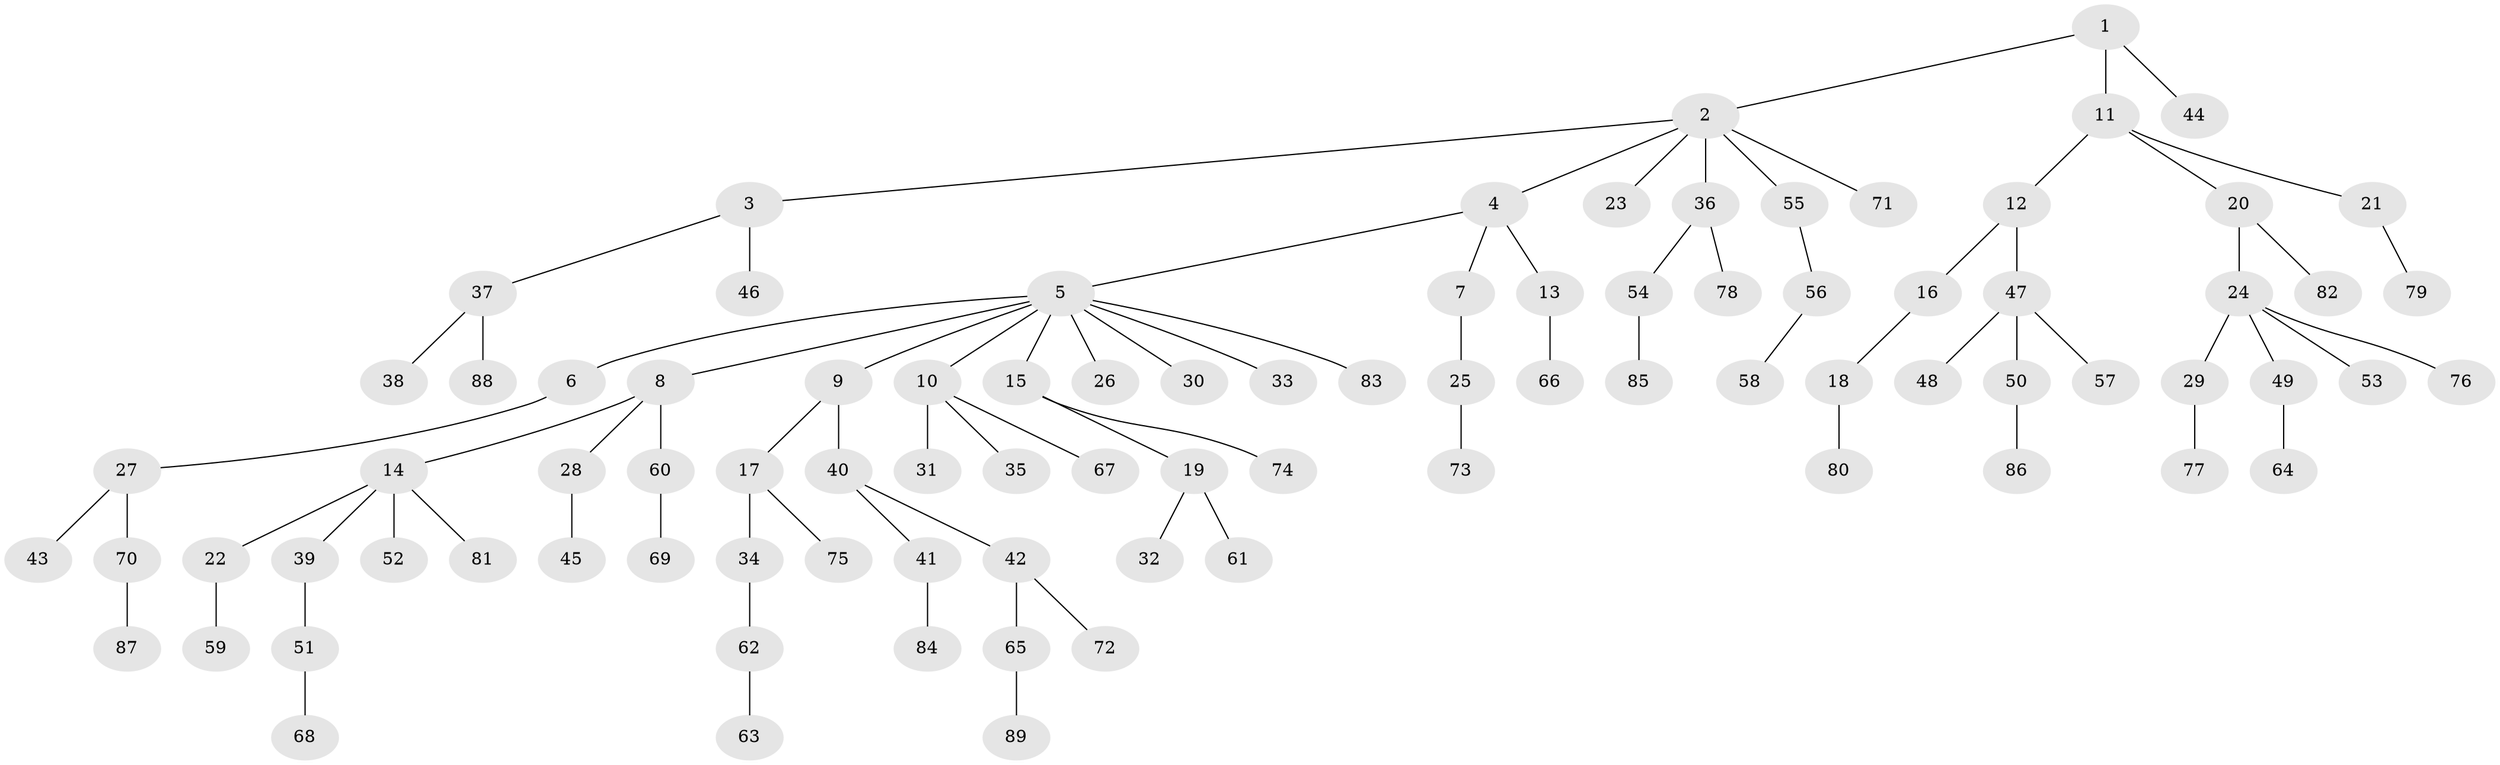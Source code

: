 // coarse degree distribution, {2: 0.2698412698412698, 6: 0.015873015873015872, 4: 0.07936507936507936, 9: 0.015873015873015872, 3: 0.12698412698412698, 1: 0.49206349206349204}
// Generated by graph-tools (version 1.1) at 2025/51/03/04/25 22:51:37]
// undirected, 89 vertices, 88 edges
graph export_dot {
  node [color=gray90,style=filled];
  1;
  2;
  3;
  4;
  5;
  6;
  7;
  8;
  9;
  10;
  11;
  12;
  13;
  14;
  15;
  16;
  17;
  18;
  19;
  20;
  21;
  22;
  23;
  24;
  25;
  26;
  27;
  28;
  29;
  30;
  31;
  32;
  33;
  34;
  35;
  36;
  37;
  38;
  39;
  40;
  41;
  42;
  43;
  44;
  45;
  46;
  47;
  48;
  49;
  50;
  51;
  52;
  53;
  54;
  55;
  56;
  57;
  58;
  59;
  60;
  61;
  62;
  63;
  64;
  65;
  66;
  67;
  68;
  69;
  70;
  71;
  72;
  73;
  74;
  75;
  76;
  77;
  78;
  79;
  80;
  81;
  82;
  83;
  84;
  85;
  86;
  87;
  88;
  89;
  1 -- 2;
  1 -- 11;
  1 -- 44;
  2 -- 3;
  2 -- 4;
  2 -- 23;
  2 -- 36;
  2 -- 55;
  2 -- 71;
  3 -- 37;
  3 -- 46;
  4 -- 5;
  4 -- 7;
  4 -- 13;
  5 -- 6;
  5 -- 8;
  5 -- 9;
  5 -- 10;
  5 -- 15;
  5 -- 26;
  5 -- 30;
  5 -- 33;
  5 -- 83;
  6 -- 27;
  7 -- 25;
  8 -- 14;
  8 -- 28;
  8 -- 60;
  9 -- 17;
  9 -- 40;
  10 -- 31;
  10 -- 35;
  10 -- 67;
  11 -- 12;
  11 -- 20;
  11 -- 21;
  12 -- 16;
  12 -- 47;
  13 -- 66;
  14 -- 22;
  14 -- 39;
  14 -- 52;
  14 -- 81;
  15 -- 19;
  15 -- 74;
  16 -- 18;
  17 -- 34;
  17 -- 75;
  18 -- 80;
  19 -- 32;
  19 -- 61;
  20 -- 24;
  20 -- 82;
  21 -- 79;
  22 -- 59;
  24 -- 29;
  24 -- 49;
  24 -- 53;
  24 -- 76;
  25 -- 73;
  27 -- 43;
  27 -- 70;
  28 -- 45;
  29 -- 77;
  34 -- 62;
  36 -- 54;
  36 -- 78;
  37 -- 38;
  37 -- 88;
  39 -- 51;
  40 -- 41;
  40 -- 42;
  41 -- 84;
  42 -- 65;
  42 -- 72;
  47 -- 48;
  47 -- 50;
  47 -- 57;
  49 -- 64;
  50 -- 86;
  51 -- 68;
  54 -- 85;
  55 -- 56;
  56 -- 58;
  60 -- 69;
  62 -- 63;
  65 -- 89;
  70 -- 87;
}
